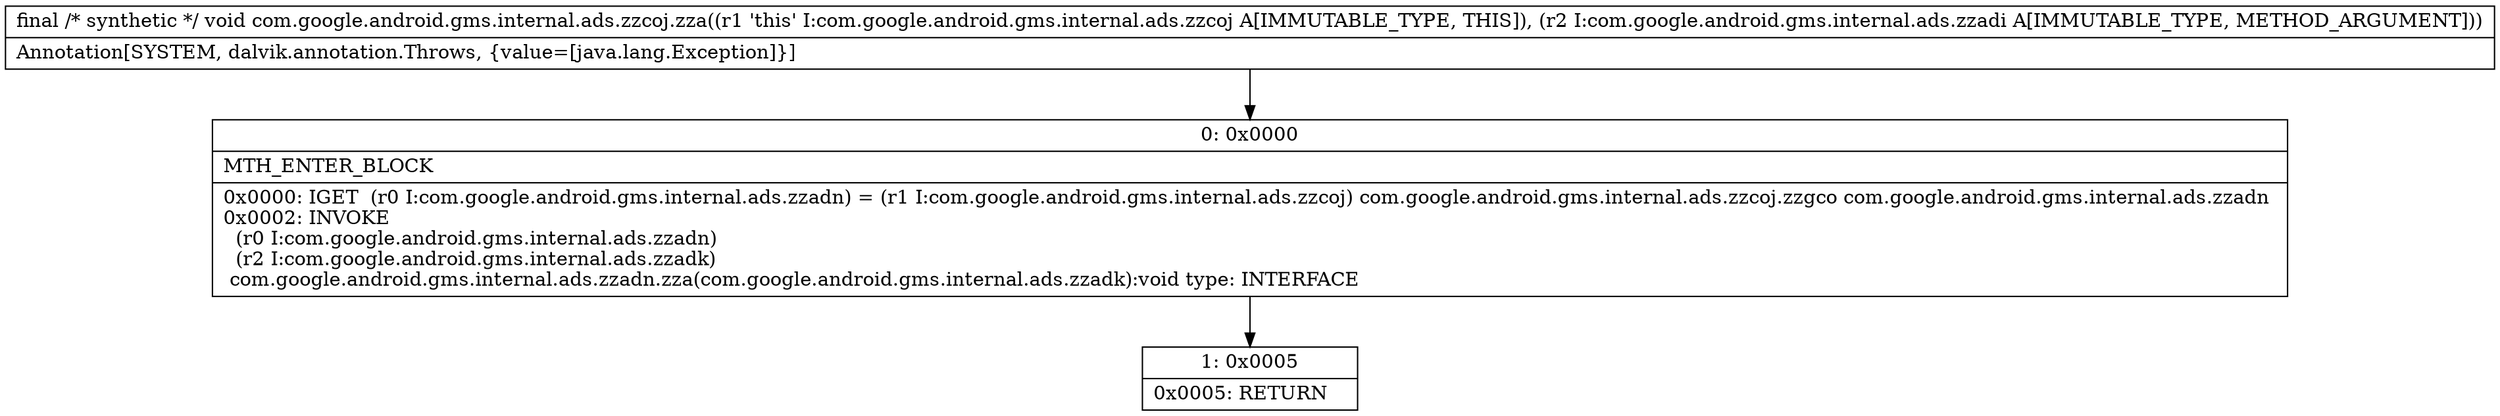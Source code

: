 digraph "CFG forcom.google.android.gms.internal.ads.zzcoj.zza(Lcom\/google\/android\/gms\/internal\/ads\/zzadi;)V" {
Node_0 [shape=record,label="{0\:\ 0x0000|MTH_ENTER_BLOCK\l|0x0000: IGET  (r0 I:com.google.android.gms.internal.ads.zzadn) = (r1 I:com.google.android.gms.internal.ads.zzcoj) com.google.android.gms.internal.ads.zzcoj.zzgco com.google.android.gms.internal.ads.zzadn \l0x0002: INVOKE  \l  (r0 I:com.google.android.gms.internal.ads.zzadn)\l  (r2 I:com.google.android.gms.internal.ads.zzadk)\l com.google.android.gms.internal.ads.zzadn.zza(com.google.android.gms.internal.ads.zzadk):void type: INTERFACE \l}"];
Node_1 [shape=record,label="{1\:\ 0x0005|0x0005: RETURN   \l}"];
MethodNode[shape=record,label="{final \/* synthetic *\/ void com.google.android.gms.internal.ads.zzcoj.zza((r1 'this' I:com.google.android.gms.internal.ads.zzcoj A[IMMUTABLE_TYPE, THIS]), (r2 I:com.google.android.gms.internal.ads.zzadi A[IMMUTABLE_TYPE, METHOD_ARGUMENT]))  | Annotation[SYSTEM, dalvik.annotation.Throws, \{value=[java.lang.Exception]\}]\l}"];
MethodNode -> Node_0;
Node_0 -> Node_1;
}

